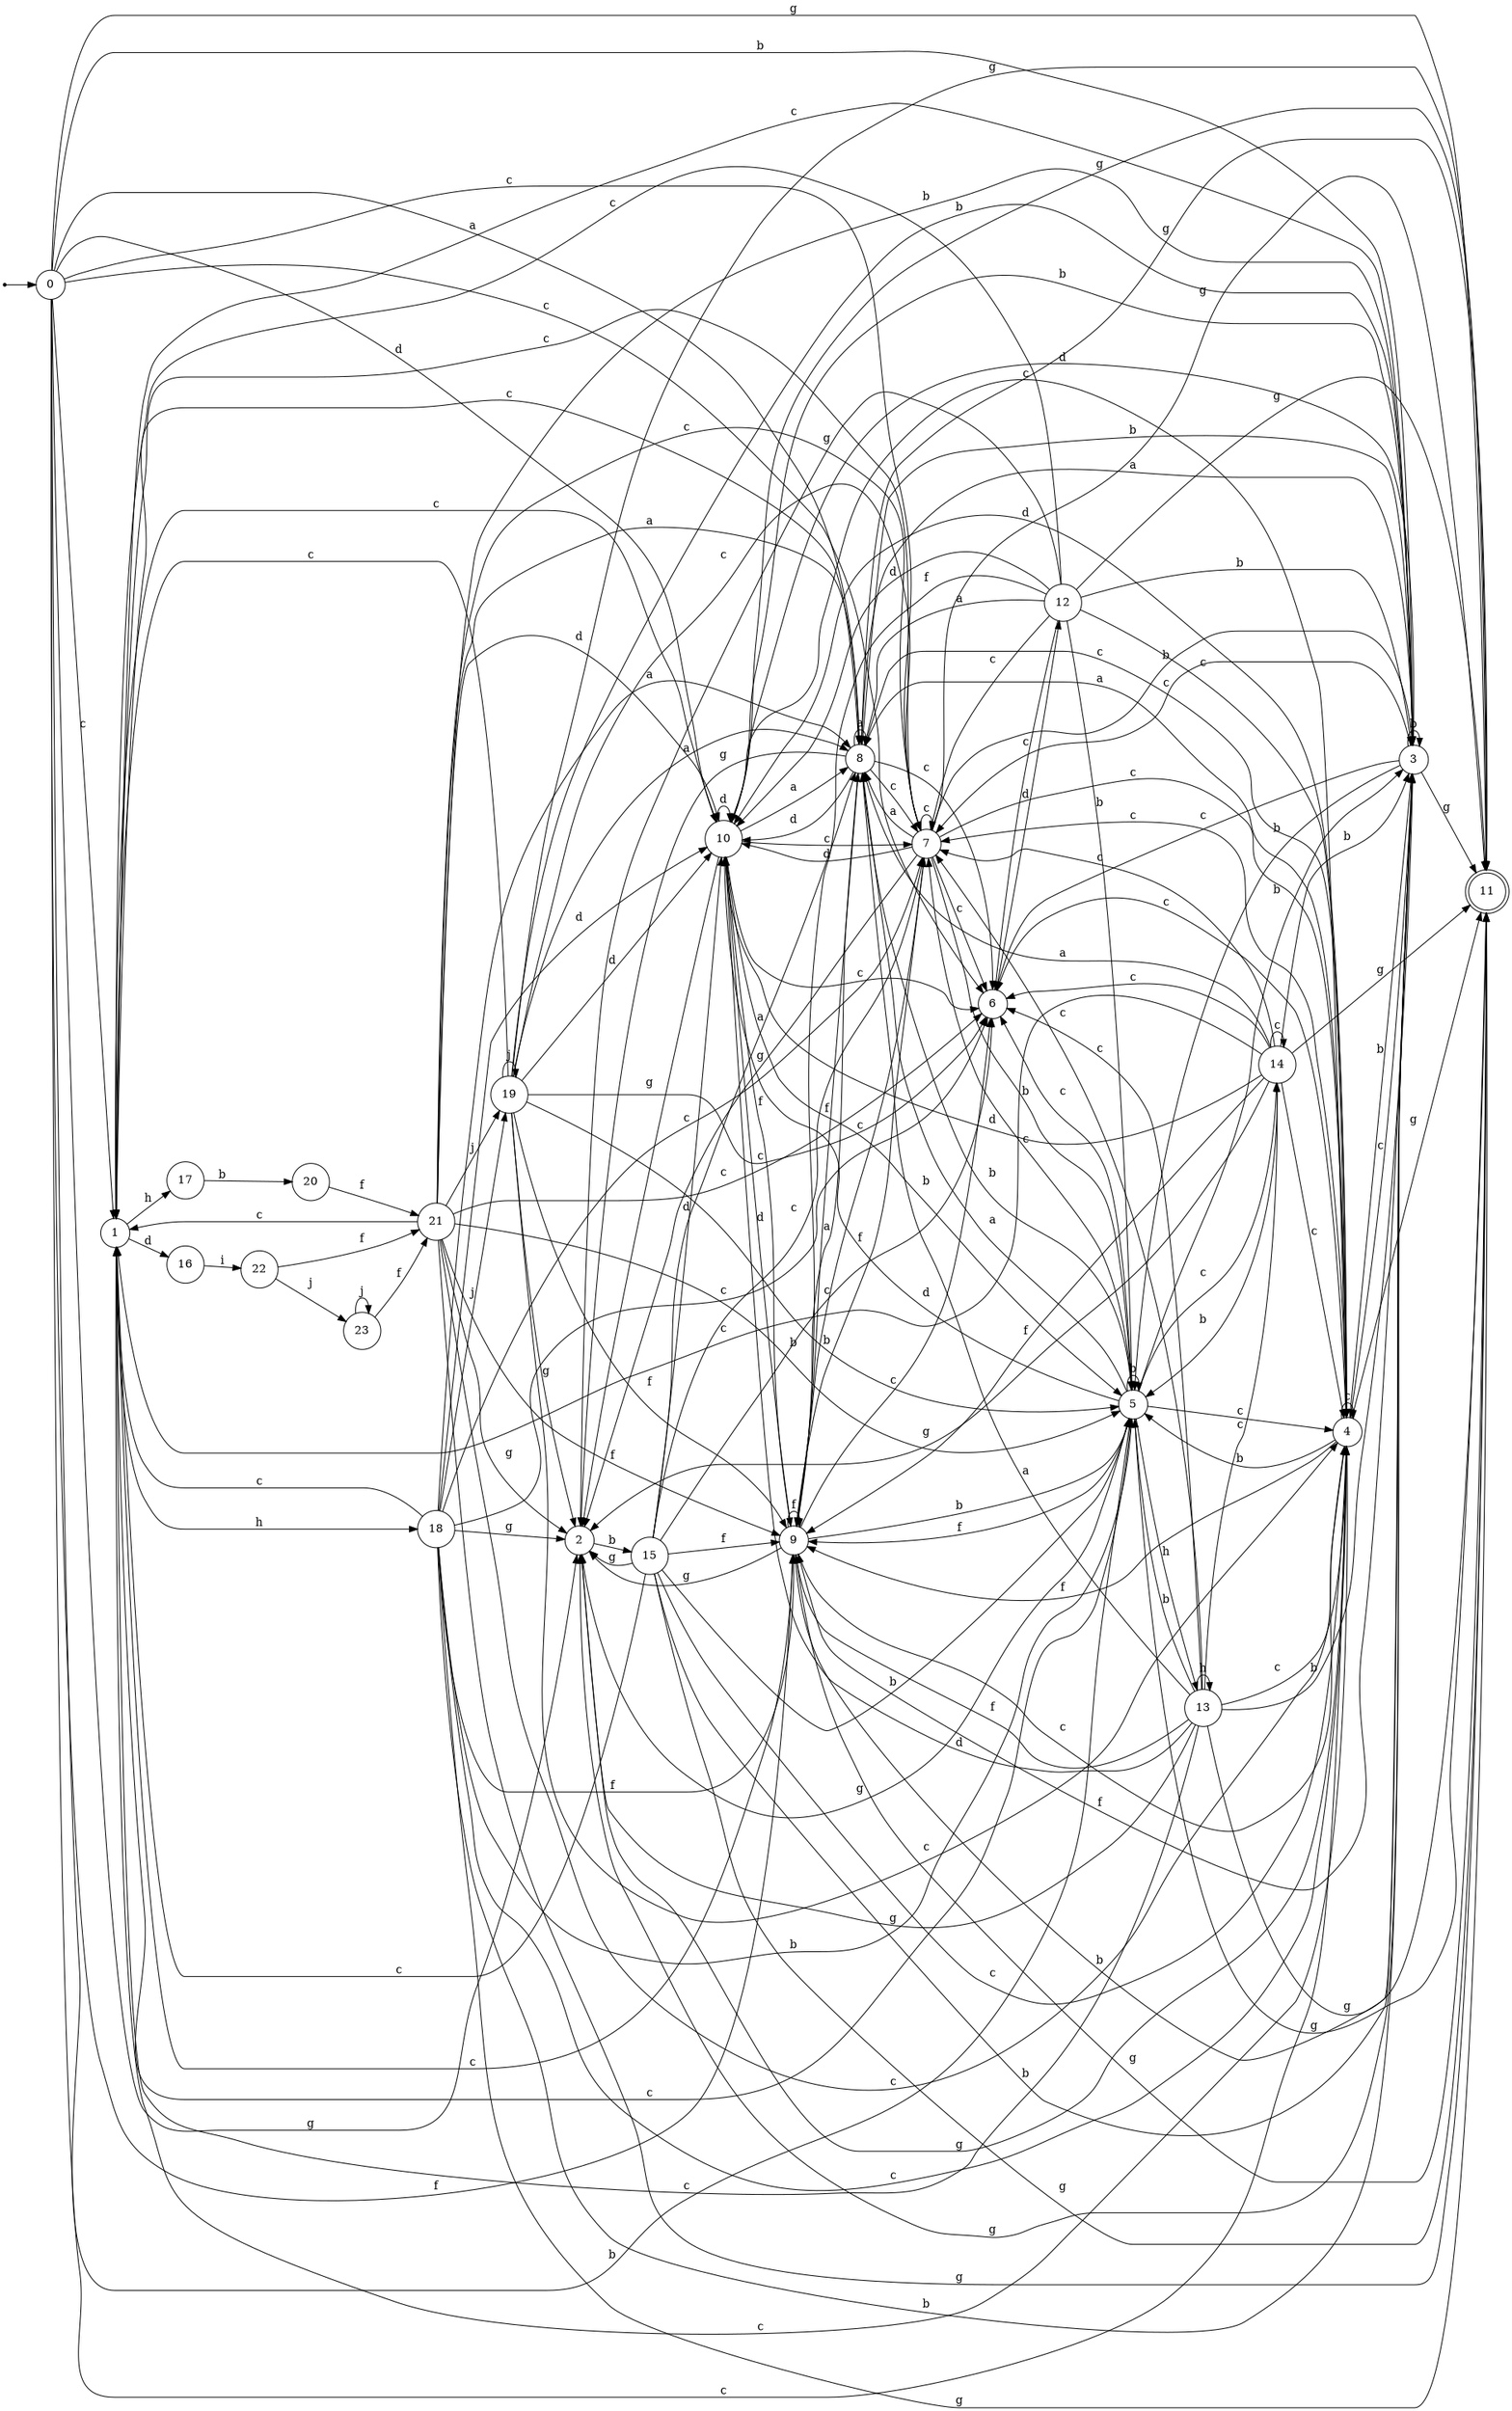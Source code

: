 digraph finite_state_machine {
rankdir=LR;
size="20,20";
node [shape = point]; "dummy0"
node [shape = circle]; "0";
"dummy0" -> "0";
node [shape = circle]; "1";
node [shape = circle]; "2";
node [shape = circle]; "3";
node [shape = circle]; "4";
node [shape = circle]; "5";
node [shape = circle]; "6";
node [shape = circle]; "7";
node [shape = circle]; "8";
node [shape = circle]; "9";
node [shape = circle]; "10";
node [shape = doublecircle]; "11";node [shape = circle]; "12";
node [shape = circle]; "13";
node [shape = circle]; "14";
node [shape = circle]; "15";
node [shape = circle]; "16";
node [shape = circle]; "17";
node [shape = circle]; "18";
node [shape = circle]; "19";
node [shape = circle]; "20";
node [shape = circle]; "21";
node [shape = circle]; "22";
node [shape = circle]; "23";
"0" -> "1" [label = "c"];
 "0" -> "4" [label = "c"];
 "0" -> "6" [label = "c"];
 "0" -> "7" [label = "c"];
 "0" -> "2" [label = "g"];
 "0" -> "11" [label = "g"];
 "0" -> "3" [label = "b"];
 "0" -> "5" [label = "b"];
 "0" -> "8" [label = "a"];
 "0" -> "9" [label = "f"];
 "0" -> "10" [label = "d"];
 "10" -> "10" [label = "d"];
 "10" -> "3" [label = "b"];
 "10" -> "5" [label = "b"];
 "10" -> "1" [label = "c"];
 "10" -> "4" [label = "c"];
 "10" -> "6" [label = "c"];
 "10" -> "7" [label = "c"];
 "10" -> "8" [label = "a"];
 "10" -> "9" [label = "f"];
 "10" -> "2" [label = "g"];
 "10" -> "11" [label = "g"];
 "9" -> "9" [label = "f"];
 "9" -> "1" [label = "c"];
 "9" -> "4" [label = "c"];
 "9" -> "6" [label = "c"];
 "9" -> "7" [label = "c"];
 "9" -> "8" [label = "a"];
 "9" -> "3" [label = "b"];
 "9" -> "5" [label = "b"];
 "9" -> "10" [label = "d"];
 "9" -> "2" [label = "g"];
 "9" -> "11" [label = "g"];
 "8" -> "8" [label = "a"];
 "8" -> "1" [label = "c"];
 "8" -> "4" [label = "c"];
 "8" -> "6" [label = "c"];
 "8" -> "7" [label = "c"];
 "8" -> "9" [label = "f"];
 "8" -> "3" [label = "b"];
 "8" -> "5" [label = "b"];
 "8" -> "10" [label = "d"];
 "8" -> "2" [label = "g"];
 "8" -> "11" [label = "g"];
 "7" -> "1" [label = "c"];
 "7" -> "4" [label = "c"];
 "7" -> "6" [label = "c"];
 "7" -> "7" [label = "c"];
 "7" -> "8" [label = "a"];
 "7" -> "9" [label = "f"];
 "7" -> "3" [label = "b"];
 "7" -> "5" [label = "b"];
 "7" -> "10" [label = "d"];
 "7" -> "2" [label = "g"];
 "7" -> "11" [label = "g"];
 "6" -> "12" [label = "d"];
 "12" -> "1" [label = "c"];
 "12" -> "4" [label = "c"];
 "12" -> "6" [label = "c"];
 "12" -> "7" [label = "c"];
 "12" -> "8" [label = "a"];
 "12" -> "9" [label = "f"];
 "12" -> "3" [label = "b"];
 "12" -> "5" [label = "b"];
 "12" -> "10" [label = "d"];
 "12" -> "2" [label = "g"];
 "12" -> "11" [label = "g"];
 "5" -> "3" [label = "b"];
 "5" -> "5" [label = "b"];
 "5" -> "13" [label = "h"];
 "5" -> "1" [label = "c"];
 "5" -> "4" [label = "c"];
 "5" -> "6" [label = "c"];
 "5" -> "7" [label = "c"];
 "5" -> "14" [label = "c"];
 "5" -> "8" [label = "a"];
 "5" -> "9" [label = "f"];
 "5" -> "10" [label = "d"];
 "5" -> "2" [label = "g"];
 "5" -> "11" [label = "g"];
 "14" -> "1" [label = "c"];
 "14" -> "4" [label = "c"];
 "14" -> "6" [label = "c"];
 "14" -> "7" [label = "c"];
 "14" -> "14" [label = "c"];
 "14" -> "3" [label = "b"];
 "14" -> "5" [label = "b"];
 "14" -> "8" [label = "a"];
 "14" -> "9" [label = "f"];
 "14" -> "10" [label = "d"];
 "14" -> "2" [label = "g"];
 "14" -> "11" [label = "g"];
 "13" -> "13" [label = "h"];
 "13" -> "3" [label = "b"];
 "13" -> "5" [label = "b"];
 "13" -> "1" [label = "c"];
 "13" -> "4" [label = "c"];
 "13" -> "6" [label = "c"];
 "13" -> "7" [label = "c"];
 "13" -> "14" [label = "c"];
 "13" -> "8" [label = "a"];
 "13" -> "9" [label = "f"];
 "13" -> "10" [label = "d"];
 "13" -> "2" [label = "g"];
 "13" -> "11" [label = "g"];
 "4" -> "1" [label = "c"];
 "4" -> "4" [label = "c"];
 "4" -> "6" [label = "c"];
 "4" -> "7" [label = "c"];
 "4" -> "3" [label = "b"];
 "4" -> "5" [label = "b"];
 "4" -> "8" [label = "a"];
 "4" -> "9" [label = "f"];
 "4" -> "10" [label = "d"];
 "4" -> "2" [label = "g"];
 "4" -> "11" [label = "g"];
 "3" -> "3" [label = "b"];
 "3" -> "5" [label = "b"];
 "3" -> "1" [label = "c"];
 "3" -> "4" [label = "c"];
 "3" -> "6" [label = "c"];
 "3" -> "7" [label = "c"];
 "3" -> "8" [label = "a"];
 "3" -> "9" [label = "f"];
 "3" -> "10" [label = "d"];
 "3" -> "2" [label = "g"];
 "3" -> "11" [label = "g"];
 "2" -> "15" [label = "b"];
 "15" -> "2" [label = "g"];
 "15" -> "11" [label = "g"];
 "15" -> "1" [label = "c"];
 "15" -> "4" [label = "c"];
 "15" -> "6" [label = "c"];
 "15" -> "7" [label = "c"];
 "15" -> "3" [label = "b"];
 "15" -> "5" [label = "b"];
 "15" -> "8" [label = "a"];
 "15" -> "9" [label = "f"];
 "15" -> "10" [label = "d"];
 "1" -> "16" [label = "d"];
 "1" -> "17" [label = "h"];
 "1" -> "18" [label = "h"];
 "18" -> "1" [label = "c"];
 "18" -> "4" [label = "c"];
 "18" -> "6" [label = "c"];
 "18" -> "7" [label = "c"];
 "18" -> "19" [label = "j"];
 "18" -> "2" [label = "g"];
 "18" -> "11" [label = "g"];
 "18" -> "3" [label = "b"];
 "18" -> "5" [label = "b"];
 "18" -> "8" [label = "a"];
 "18" -> "9" [label = "f"];
 "18" -> "10" [label = "d"];
 "19" -> "19" [label = "j"];
 "19" -> "1" [label = "c"];
 "19" -> "4" [label = "c"];
 "19" -> "6" [label = "c"];
 "19" -> "7" [label = "c"];
 "19" -> "2" [label = "g"];
 "19" -> "11" [label = "g"];
 "19" -> "3" [label = "b"];
 "19" -> "5" [label = "b"];
 "19" -> "8" [label = "a"];
 "19" -> "9" [label = "f"];
 "19" -> "10" [label = "d"];
 "17" -> "20" [label = "b"];
 "20" -> "21" [label = "f"];
 "21" -> "1" [label = "c"];
 "21" -> "4" [label = "c"];
 "21" -> "6" [label = "c"];
 "21" -> "7" [label = "c"];
 "21" -> "19" [label = "j"];
 "21" -> "2" [label = "g"];
 "21" -> "11" [label = "g"];
 "21" -> "3" [label = "b"];
 "21" -> "5" [label = "b"];
 "21" -> "8" [label = "a"];
 "21" -> "9" [label = "f"];
 "21" -> "10" [label = "d"];
 "16" -> "22" [label = "i"];
 "22" -> "23" [label = "j"];
 "22" -> "21" [label = "f"];
 "23" -> "23" [label = "j"];
 "23" -> "21" [label = "f"];
 }
